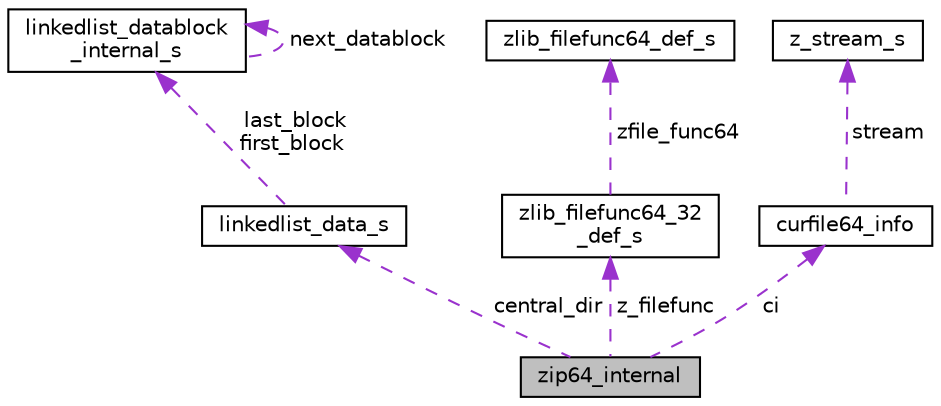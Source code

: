 digraph "zip64_internal"
{
  edge [fontname="Helvetica",fontsize="10",labelfontname="Helvetica",labelfontsize="10"];
  node [fontname="Helvetica",fontsize="10",shape=record];
  Node1 [label="zip64_internal",height=0.2,width=0.4,color="black", fillcolor="grey75", style="filled", fontcolor="black"];
  Node2 -> Node1 [dir="back",color="darkorchid3",fontsize="10",style="dashed",label=" central_dir" ,fontname="Helvetica"];
  Node2 [label="linkedlist_data_s",height=0.2,width=0.4,color="black", fillcolor="white", style="filled",URL="$structlinkedlist__data__s.html"];
  Node3 -> Node2 [dir="back",color="darkorchid3",fontsize="10",style="dashed",label=" last_block\nfirst_block" ,fontname="Helvetica"];
  Node3 [label="linkedlist_datablock\l_internal_s",height=0.2,width=0.4,color="black", fillcolor="white", style="filled",URL="$structlinkedlist__datablock__internal__s.html"];
  Node3 -> Node3 [dir="back",color="darkorchid3",fontsize="10",style="dashed",label=" next_datablock" ,fontname="Helvetica"];
  Node4 -> Node1 [dir="back",color="darkorchid3",fontsize="10",style="dashed",label=" z_filefunc" ,fontname="Helvetica"];
  Node4 [label="zlib_filefunc64_32\l_def_s",height=0.2,width=0.4,color="black", fillcolor="white", style="filled",URL="$structzlib__filefunc64__32__def__s.html"];
  Node5 -> Node4 [dir="back",color="darkorchid3",fontsize="10",style="dashed",label=" zfile_func64" ,fontname="Helvetica"];
  Node5 [label="zlib_filefunc64_def_s",height=0.2,width=0.4,color="black", fillcolor="white", style="filled",URL="$structzlib__filefunc64__def__s.html"];
  Node6 -> Node1 [dir="back",color="darkorchid3",fontsize="10",style="dashed",label=" ci" ,fontname="Helvetica"];
  Node6 [label="curfile64_info",height=0.2,width=0.4,color="black", fillcolor="white", style="filled",URL="$structcurfile64__info.html"];
  Node7 -> Node6 [dir="back",color="darkorchid3",fontsize="10",style="dashed",label=" stream" ,fontname="Helvetica"];
  Node7 [label="z_stream_s",height=0.2,width=0.4,color="black", fillcolor="white", style="filled",URL="$structz__stream__s.html"];
}
